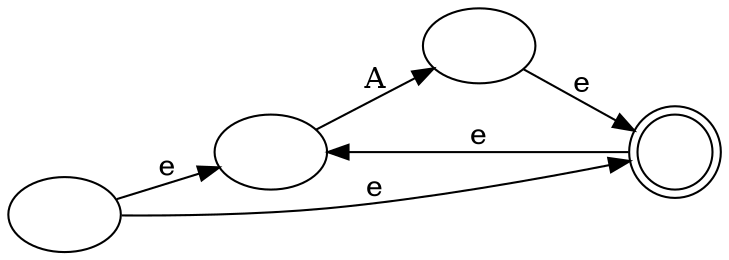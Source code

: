 digraph 2 {
    rankdir = LR
    n1, n2, n3, n4[label=""]
    n4[shape=doublecircle]
    n1 -> n2[label="e"]
    n2 -> n3[label="A"]
    n3 -> n4[label="e"]
    n1 -> n4[label="e"]
    n4 -> n2[label="e"]
}